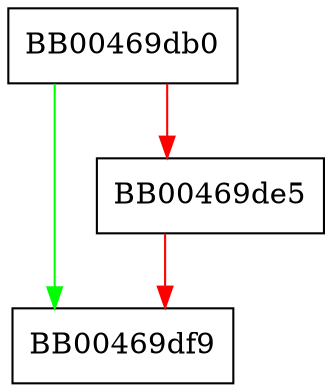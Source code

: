 digraph do_X509_CRL_sign {
  node [shape="box"];
  graph [splines=ortho];
  BB00469db0 -> BB00469df9 [color="green"];
  BB00469db0 -> BB00469de5 [color="red"];
  BB00469de5 -> BB00469df9 [color="red"];
}